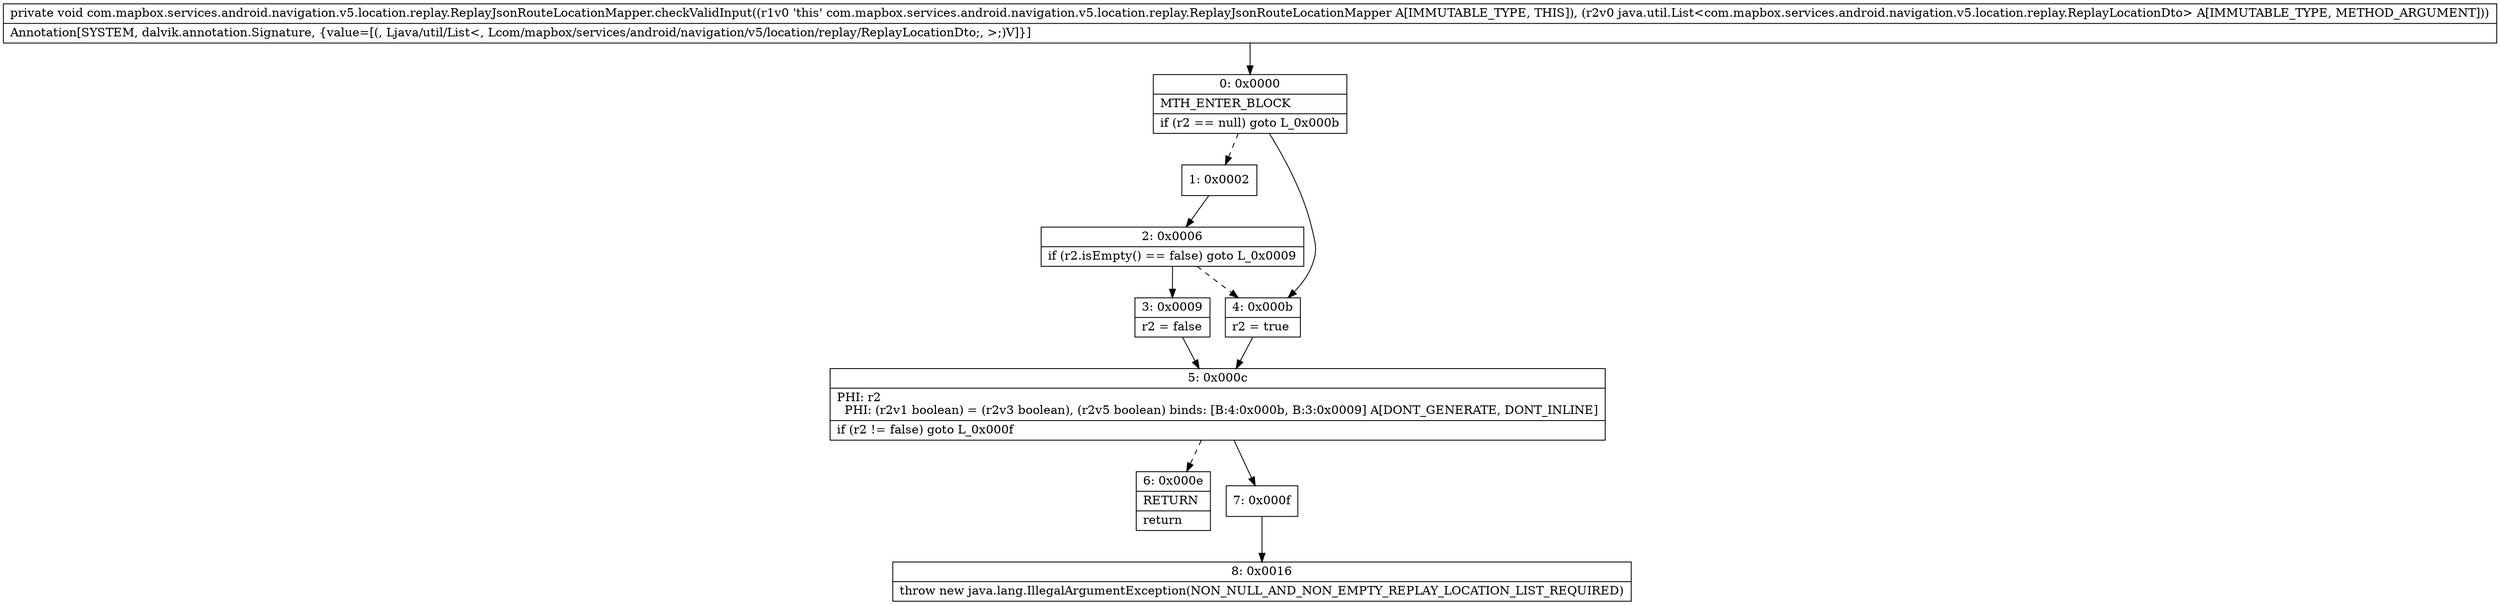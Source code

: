 digraph "CFG forcom.mapbox.services.android.navigation.v5.location.replay.ReplayJsonRouteLocationMapper.checkValidInput(Ljava\/util\/List;)V" {
Node_0 [shape=record,label="{0\:\ 0x0000|MTH_ENTER_BLOCK\l|if (r2 == null) goto L_0x000b\l}"];
Node_1 [shape=record,label="{1\:\ 0x0002}"];
Node_2 [shape=record,label="{2\:\ 0x0006|if (r2.isEmpty() == false) goto L_0x0009\l}"];
Node_3 [shape=record,label="{3\:\ 0x0009|r2 = false\l}"];
Node_4 [shape=record,label="{4\:\ 0x000b|r2 = true\l}"];
Node_5 [shape=record,label="{5\:\ 0x000c|PHI: r2 \l  PHI: (r2v1 boolean) = (r2v3 boolean), (r2v5 boolean) binds: [B:4:0x000b, B:3:0x0009] A[DONT_GENERATE, DONT_INLINE]\l|if (r2 != false) goto L_0x000f\l}"];
Node_6 [shape=record,label="{6\:\ 0x000e|RETURN\l|return\l}"];
Node_7 [shape=record,label="{7\:\ 0x000f}"];
Node_8 [shape=record,label="{8\:\ 0x0016|throw new java.lang.IllegalArgumentException(NON_NULL_AND_NON_EMPTY_REPLAY_LOCATION_LIST_REQUIRED)\l}"];
MethodNode[shape=record,label="{private void com.mapbox.services.android.navigation.v5.location.replay.ReplayJsonRouteLocationMapper.checkValidInput((r1v0 'this' com.mapbox.services.android.navigation.v5.location.replay.ReplayJsonRouteLocationMapper A[IMMUTABLE_TYPE, THIS]), (r2v0 java.util.List\<com.mapbox.services.android.navigation.v5.location.replay.ReplayLocationDto\> A[IMMUTABLE_TYPE, METHOD_ARGUMENT]))  | Annotation[SYSTEM, dalvik.annotation.Signature, \{value=[(, Ljava\/util\/List\<, Lcom\/mapbox\/services\/android\/navigation\/v5\/location\/replay\/ReplayLocationDto;, \>;)V]\}]\l}"];
MethodNode -> Node_0;
Node_0 -> Node_1[style=dashed];
Node_0 -> Node_4;
Node_1 -> Node_2;
Node_2 -> Node_3;
Node_2 -> Node_4[style=dashed];
Node_3 -> Node_5;
Node_4 -> Node_5;
Node_5 -> Node_6[style=dashed];
Node_5 -> Node_7;
Node_7 -> Node_8;
}

